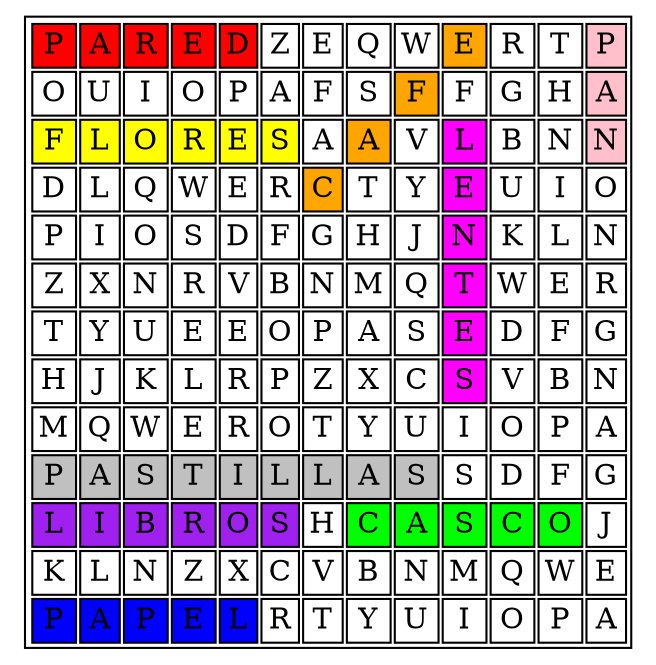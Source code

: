 digraph G { table [ shape = plaintext label=<<table>
<tr>
<td bgcolor="red">P</td><td bgcolor="red">A</td><td bgcolor="red">R</td><td bgcolor="red">E</td><td bgcolor="red">D</td><td>Z</td><td>E</td><td>Q</td><td>W</td><td bgcolor="orange">E</td><td>R</td><td>T</td><td bgcolor="pink">P</td></tr>
<tr>
<td>O</td><td>U</td><td>I</td><td>O</td><td>P</td><td>A</td><td>F</td><td>S</td><td bgcolor="orange">F</td><td>F</td><td>G</td><td>H</td><td bgcolor="pink">A</td></tr>
<tr>
<td bgcolor="yellow">F</td><td bgcolor="yellow">L</td><td bgcolor="yellow">O</td><td bgcolor="yellow">R</td><td bgcolor="yellow">E</td><td bgcolor="yellow">S</td><td>A</td><td bgcolor="orange">A</td><td>V</td><td bgcolor="magenta">L</td><td>B</td><td>N</td><td bgcolor="pink">N</td></tr>
<tr>
<td>D</td><td>L</td><td>Q</td><td>W</td><td>E</td><td>R</td><td bgcolor="orange">C</td><td>T</td><td>Y</td><td bgcolor="magenta">E</td><td>U</td><td>I</td><td>O</td></tr>
<tr>
<td>P</td><td>I</td><td>O</td><td>S</td><td>D</td><td>F</td><td>G</td><td>H</td><td>J</td><td bgcolor="magenta">N</td><td>K</td><td>L</td><td>N</td></tr>
<tr>
<td>Z</td><td>X</td><td>N</td><td>R</td><td>V</td><td>B</td><td>N</td><td>M</td><td>Q</td><td bgcolor="magenta">T</td><td>W</td><td>E</td><td>R</td></tr>
<tr>
<td>T</td><td>Y</td><td>U</td><td>E</td><td>E</td><td>O</td><td>P</td><td>A</td><td>S</td><td bgcolor="magenta">E</td><td>D</td><td>F</td><td>G</td></tr>
<tr>
<td>H</td><td>J</td><td>K</td><td>L</td><td>R</td><td>P</td><td>Z</td><td>X</td><td>C</td><td bgcolor="magenta">S</td><td>V</td><td>B</td><td>N</td></tr>
<tr>
<td>M</td><td>Q</td><td>W</td><td>E</td><td>R</td><td>O</td><td>T</td><td>Y</td><td>U</td><td>I</td><td>O</td><td>P</td><td>A</td></tr>
<tr>
<td bgcolor="gray">P</td><td bgcolor="gray">A</td><td bgcolor="gray">S</td><td bgcolor="gray">T</td><td bgcolor="gray">I</td><td bgcolor="gray">L</td><td bgcolor="gray">L</td><td bgcolor="gray">A</td><td bgcolor="gray">S</td><td>S</td><td>D</td><td>F</td><td>G</td></tr>
<tr>
<td bgcolor="purple">L</td><td bgcolor="purple">I</td><td bgcolor="purple">B</td><td bgcolor="purple">R</td><td bgcolor="purple">O</td><td bgcolor="purple">S</td><td>H</td><td bgcolor="green">C</td><td bgcolor="green">A</td><td bgcolor="green">S</td><td bgcolor="green">C</td><td bgcolor="green">O</td><td>J</td></tr>
<tr>
<td>K</td><td>L</td><td>N</td><td>Z</td><td>X</td><td>C</td><td>V</td><td>B</td><td>N</td><td>M</td><td>Q</td><td>W</td><td>E</td></tr>
<tr>
<td bgcolor="blue">P</td><td bgcolor="blue">A</td><td bgcolor="blue">P</td><td bgcolor="blue">E</td><td bgcolor="blue">L</td><td>R</td><td>T</td><td>Y</td><td>U</td><td>I</td><td>O</td><td>P</td><td>A</td></tr>
</table>>];}

